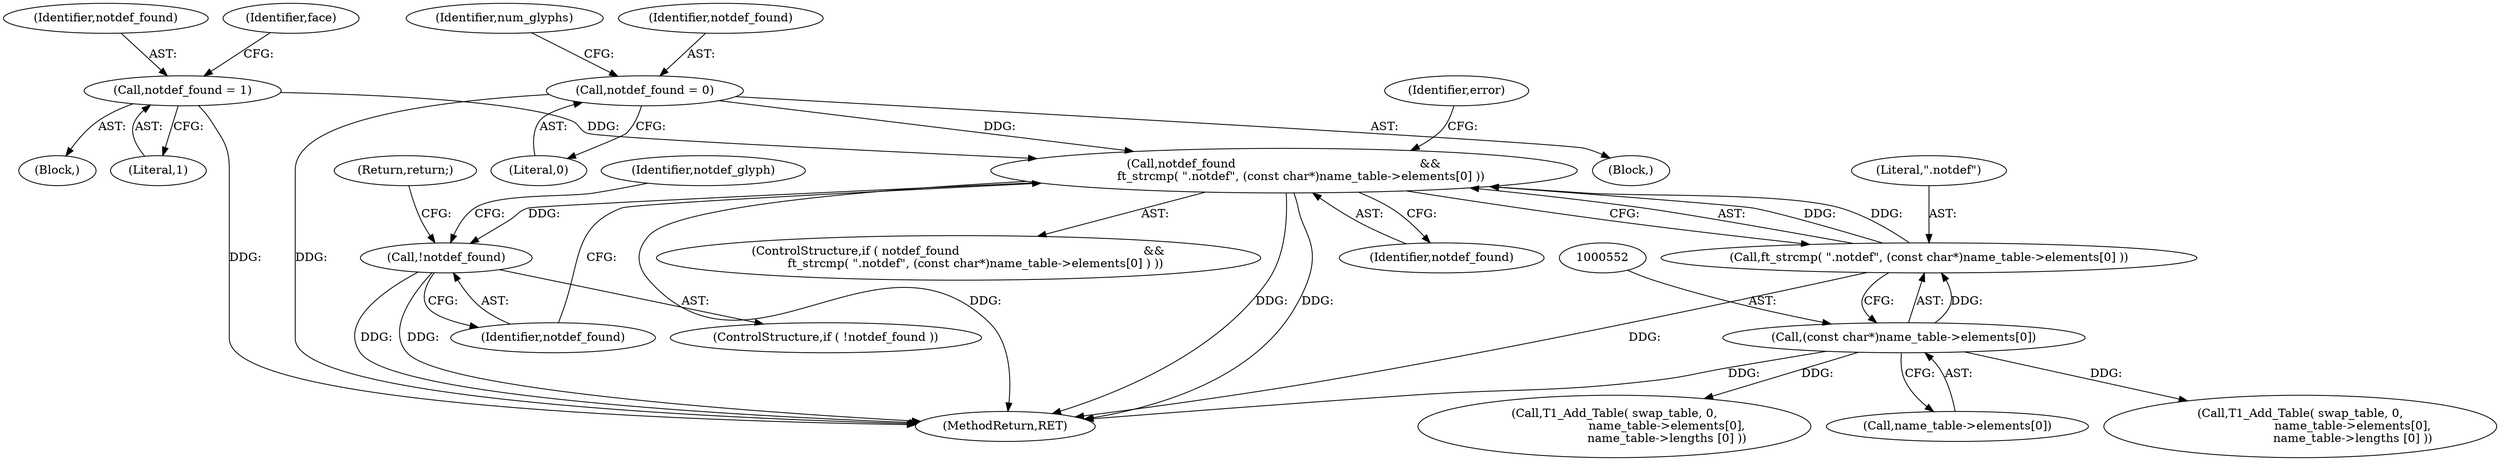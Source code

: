 digraph "0_savannah_dd89710f0f643eb0f99a3830e0712d26c7642acd@API" {
"1000547" [label="(Call,notdef_found                                                 &&\n         ft_strcmp( \".notdef\", (const char*)name_table->elements[0] ))"];
"1000452" [label="(Call,notdef_found = 1)"];
"1000211" [label="(Call,notdef_found = 0)"];
"1000549" [label="(Call,ft_strcmp( \".notdef\", (const char*)name_table->elements[0] ))"];
"1000551" [label="(Call,(const char*)name_table->elements[0])"];
"1000705" [label="(Call,!notdef_found)"];
"1000453" [label="(Identifier,notdef_found)"];
"1000561" [label="(Call,T1_Add_Table( swap_table, 0,\n                            name_table->elements[0],\n                            name_table->lengths [0] ))"];
"1000553" [label="(Call,name_table->elements[0])"];
"1000549" [label="(Call,ft_strcmp( \".notdef\", (const char*)name_table->elements[0] ))"];
"1000213" [label="(Literal,0)"];
"1000215" [label="(Identifier,num_glyphs)"];
"1000719" [label="(Call,T1_Add_Table( swap_table, 0,\n                            name_table->elements[0],\n                            name_table->lengths [0] ))"];
"1000706" [label="(Identifier,notdef_found)"];
"1000560" [label="(Identifier,error)"];
"1000547" [label="(Call,notdef_found                                                 &&\n         ft_strcmp( \".notdef\", (const char*)name_table->elements[0] ))"];
"1000212" [label="(Identifier,notdef_found)"];
"1000551" [label="(Call,(const char*)name_table->elements[0])"];
"1000550" [label="(Literal,\".notdef\")"];
"1000149" [label="(Block,)"];
"1000823" [label="(MethodReturn,RET)"];
"1000814" [label="(Return,return;)"];
"1000448" [label="(Block,)"];
"1000461" [label="(Identifier,face)"];
"1000454" [label="(Literal,1)"];
"1000705" [label="(Call,!notdef_found)"];
"1000546" [label="(ControlStructure,if ( notdef_found                                                 &&\n         ft_strcmp( \".notdef\", (const char*)name_table->elements[0] ) ))"];
"1000452" [label="(Call,notdef_found = 1)"];
"1000710" [label="(Identifier,notdef_glyph)"];
"1000704" [label="(ControlStructure,if ( !notdef_found ))"];
"1000211" [label="(Call,notdef_found = 0)"];
"1000548" [label="(Identifier,notdef_found)"];
"1000547" -> "1000546"  [label="AST: "];
"1000547" -> "1000548"  [label="CFG: "];
"1000547" -> "1000549"  [label="CFG: "];
"1000548" -> "1000547"  [label="AST: "];
"1000549" -> "1000547"  [label="AST: "];
"1000560" -> "1000547"  [label="CFG: "];
"1000706" -> "1000547"  [label="CFG: "];
"1000547" -> "1000823"  [label="DDG: "];
"1000547" -> "1000823"  [label="DDG: "];
"1000547" -> "1000823"  [label="DDG: "];
"1000452" -> "1000547"  [label="DDG: "];
"1000211" -> "1000547"  [label="DDG: "];
"1000549" -> "1000547"  [label="DDG: "];
"1000549" -> "1000547"  [label="DDG: "];
"1000547" -> "1000705"  [label="DDG: "];
"1000452" -> "1000448"  [label="AST: "];
"1000452" -> "1000454"  [label="CFG: "];
"1000453" -> "1000452"  [label="AST: "];
"1000454" -> "1000452"  [label="AST: "];
"1000461" -> "1000452"  [label="CFG: "];
"1000452" -> "1000823"  [label="DDG: "];
"1000211" -> "1000149"  [label="AST: "];
"1000211" -> "1000213"  [label="CFG: "];
"1000212" -> "1000211"  [label="AST: "];
"1000213" -> "1000211"  [label="AST: "];
"1000215" -> "1000211"  [label="CFG: "];
"1000211" -> "1000823"  [label="DDG: "];
"1000549" -> "1000551"  [label="CFG: "];
"1000550" -> "1000549"  [label="AST: "];
"1000551" -> "1000549"  [label="AST: "];
"1000549" -> "1000823"  [label="DDG: "];
"1000551" -> "1000549"  [label="DDG: "];
"1000551" -> "1000553"  [label="CFG: "];
"1000552" -> "1000551"  [label="AST: "];
"1000553" -> "1000551"  [label="AST: "];
"1000551" -> "1000823"  [label="DDG: "];
"1000551" -> "1000561"  [label="DDG: "];
"1000551" -> "1000719"  [label="DDG: "];
"1000705" -> "1000704"  [label="AST: "];
"1000705" -> "1000706"  [label="CFG: "];
"1000706" -> "1000705"  [label="AST: "];
"1000710" -> "1000705"  [label="CFG: "];
"1000814" -> "1000705"  [label="CFG: "];
"1000705" -> "1000823"  [label="DDG: "];
"1000705" -> "1000823"  [label="DDG: "];
}
